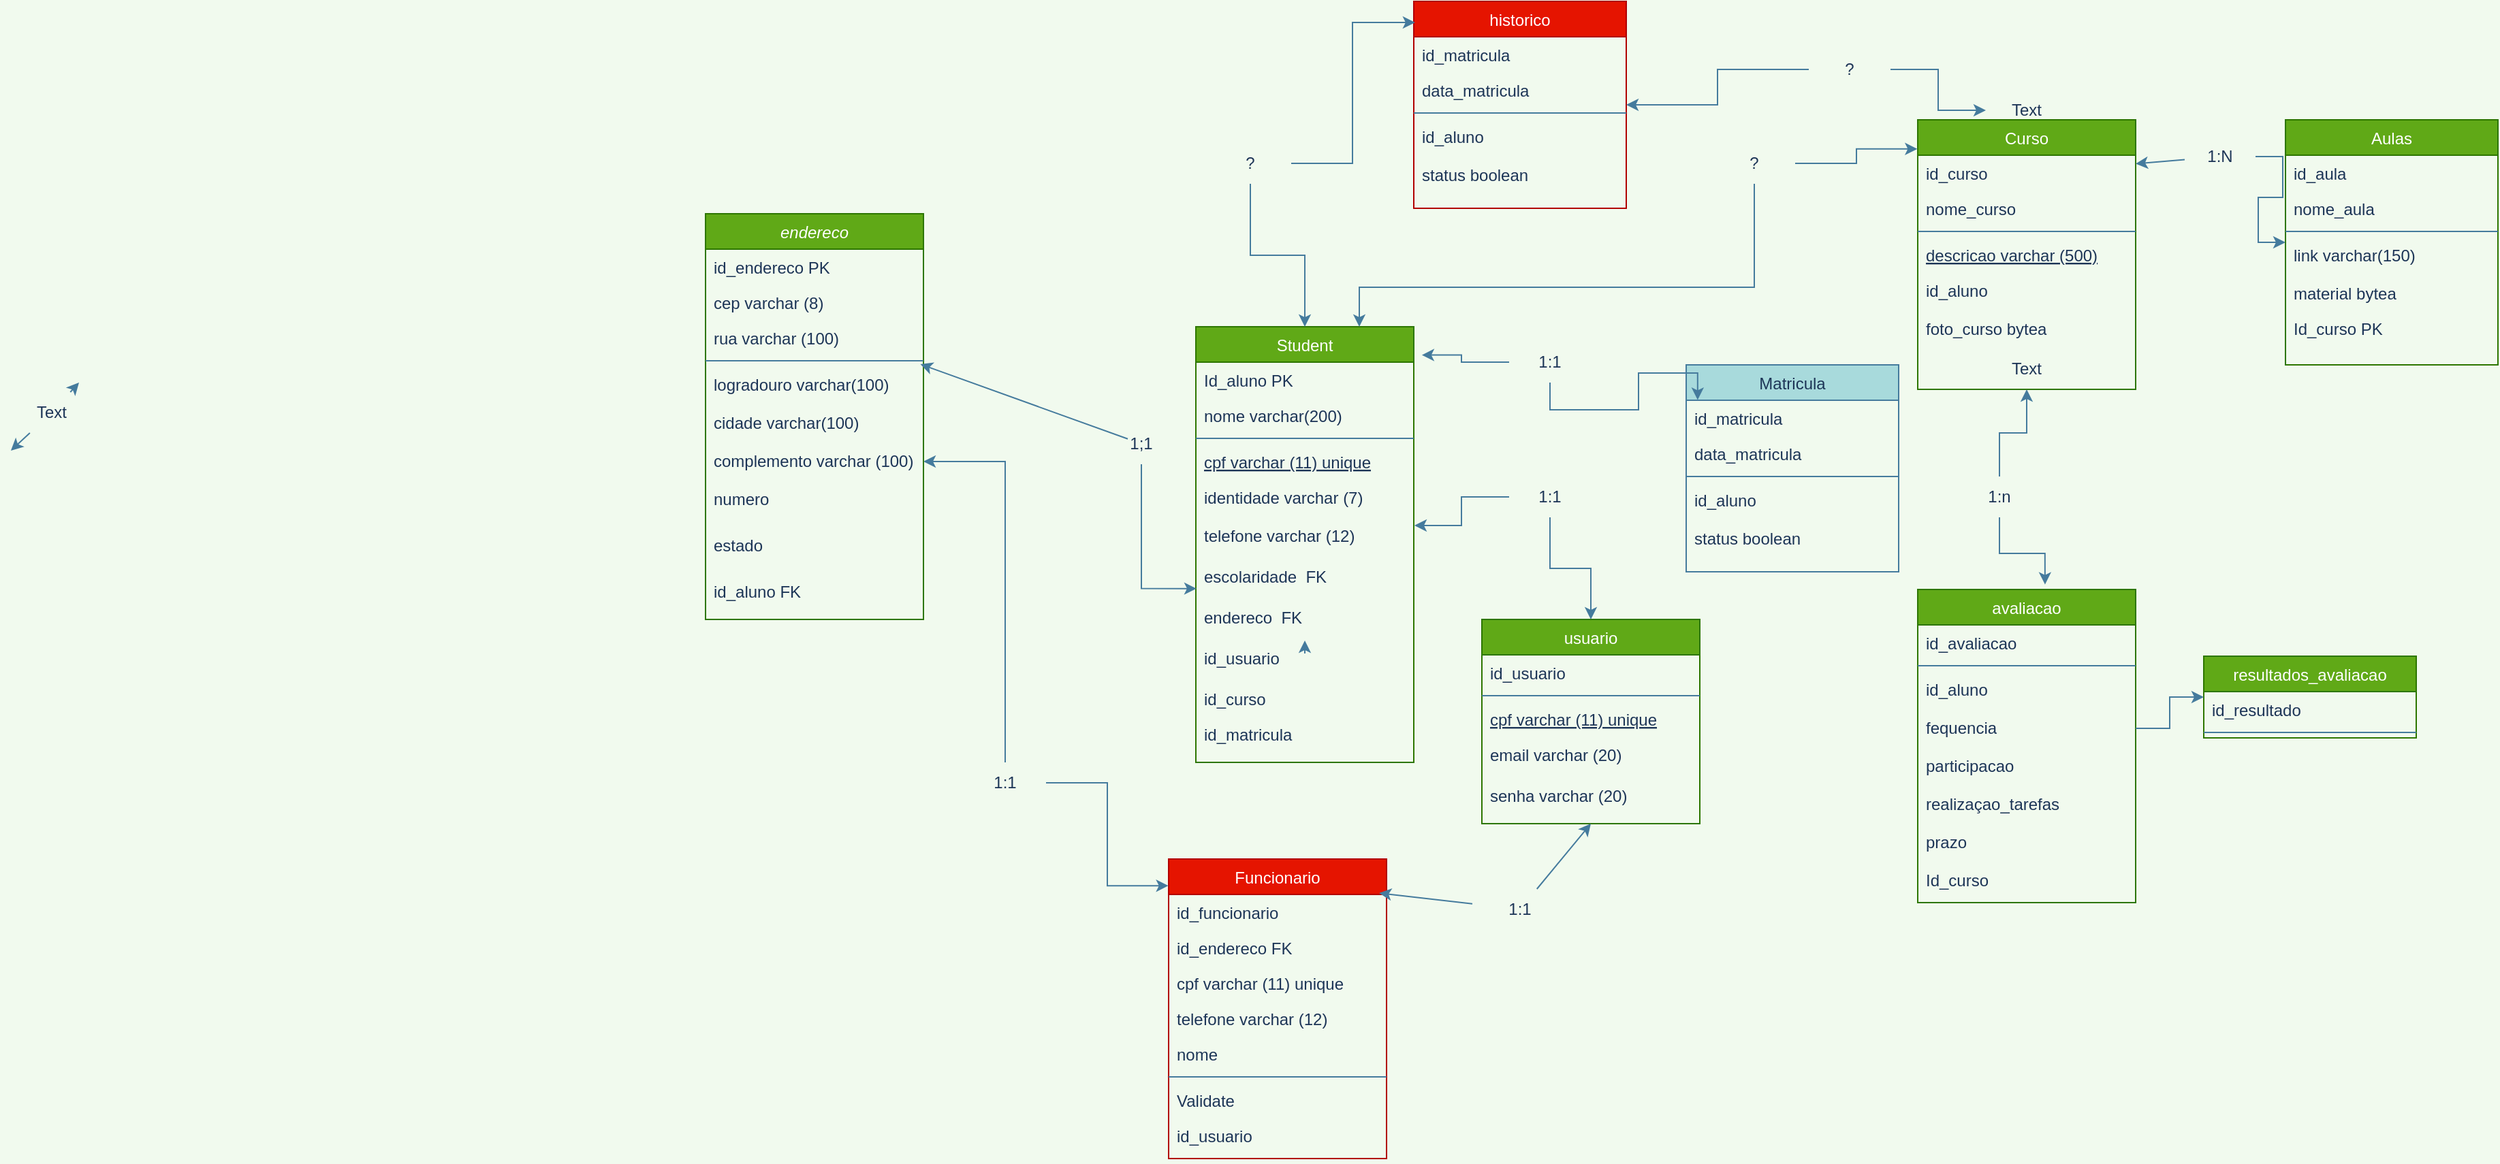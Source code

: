 <mxfile version="20.6.0" type="github">
  <diagram id="C5RBs43oDa-KdzZeNtuy" name="Page-1">
    <mxGraphModel dx="3101" dy="1824" grid="1" gridSize="10" guides="1" tooltips="1" connect="1" arrows="1" fold="1" page="1" pageScale="1" pageWidth="827" pageHeight="1169" background="#F1FAEE" math="0" shadow="0">
      <root>
        <mxCell id="WIyWlLk6GJQsqaUBKTNV-0" />
        <mxCell id="WIyWlLk6GJQsqaUBKTNV-1" parent="WIyWlLk6GJQsqaUBKTNV-0" />
        <mxCell id="zkfFHV4jXpPFQw0GAbJ--0" value="endereco" style="swimlane;fontStyle=2;align=center;verticalAlign=top;childLayout=stackLayout;horizontal=1;startSize=26;horizontalStack=0;resizeParent=1;resizeLast=0;collapsible=1;marginBottom=0;rounded=0;shadow=0;strokeWidth=1;fillColor=#60a917;strokeColor=#2D7600;fontColor=#ffffff;" parent="WIyWlLk6GJQsqaUBKTNV-1" vertex="1">
          <mxGeometry x="-640" y="86" width="160" height="298" as="geometry">
            <mxRectangle x="230" y="140" width="160" height="26" as="alternateBounds" />
          </mxGeometry>
        </mxCell>
        <mxCell id="zkfFHV4jXpPFQw0GAbJ--1" value="id_endereco PK" style="text;align=left;verticalAlign=top;spacingLeft=4;spacingRight=4;overflow=hidden;rotatable=0;points=[[0,0.5],[1,0.5]];portConstraint=eastwest;fontColor=#1D3557;" parent="zkfFHV4jXpPFQw0GAbJ--0" vertex="1">
          <mxGeometry y="26" width="160" height="26" as="geometry" />
        </mxCell>
        <mxCell id="zkfFHV4jXpPFQw0GAbJ--2" value="cep varchar (8)" style="text;align=left;verticalAlign=top;spacingLeft=4;spacingRight=4;overflow=hidden;rotatable=0;points=[[0,0.5],[1,0.5]];portConstraint=eastwest;rounded=0;shadow=0;html=0;fontColor=#1D3557;" parent="zkfFHV4jXpPFQw0GAbJ--0" vertex="1">
          <mxGeometry y="52" width="160" height="26" as="geometry" />
        </mxCell>
        <mxCell id="zkfFHV4jXpPFQw0GAbJ--3" value="rua varchar (100)" style="text;align=left;verticalAlign=top;spacingLeft=4;spacingRight=4;overflow=hidden;rotatable=0;points=[[0,0.5],[1,0.5]];portConstraint=eastwest;rounded=0;shadow=0;html=0;fontColor=#1D3557;" parent="zkfFHV4jXpPFQw0GAbJ--0" vertex="1">
          <mxGeometry y="78" width="160" height="26" as="geometry" />
        </mxCell>
        <mxCell id="zkfFHV4jXpPFQw0GAbJ--4" value="" style="line;html=1;strokeWidth=1;align=left;verticalAlign=middle;spacingTop=-1;spacingLeft=3;spacingRight=3;rotatable=0;labelPosition=right;points=[];portConstraint=eastwest;labelBackgroundColor=#F1FAEE;fillColor=#A8DADC;strokeColor=#457B9D;fontColor=#1D3557;" parent="zkfFHV4jXpPFQw0GAbJ--0" vertex="1">
          <mxGeometry y="104" width="160" height="8" as="geometry" />
        </mxCell>
        <mxCell id="zkfFHV4jXpPFQw0GAbJ--5" value="logradouro varchar(100)" style="text;align=left;verticalAlign=top;spacingLeft=4;spacingRight=4;overflow=hidden;rotatable=0;points=[[0,0.5],[1,0.5]];portConstraint=eastwest;fontColor=#1D3557;" parent="zkfFHV4jXpPFQw0GAbJ--0" vertex="1">
          <mxGeometry y="112" width="160" height="28" as="geometry" />
        </mxCell>
        <mxCell id="KzfC4U45TnMRXPpnvSNi-20" value="cidade varchar(100)" style="text;align=left;verticalAlign=top;spacingLeft=4;spacingRight=4;overflow=hidden;rotatable=0;points=[[0,0.5],[1,0.5]];portConstraint=eastwest;fontColor=#1D3557;" vertex="1" parent="zkfFHV4jXpPFQw0GAbJ--0">
          <mxGeometry y="140" width="160" height="28" as="geometry" />
        </mxCell>
        <mxCell id="KzfC4U45TnMRXPpnvSNi-21" value="complemento varchar (100)" style="text;align=left;verticalAlign=top;spacingLeft=4;spacingRight=4;overflow=hidden;rotatable=0;points=[[0,0.5],[1,0.5]];portConstraint=eastwest;fontColor=#1D3557;" vertex="1" parent="zkfFHV4jXpPFQw0GAbJ--0">
          <mxGeometry y="168" width="160" height="28" as="geometry" />
        </mxCell>
        <mxCell id="KzfC4U45TnMRXPpnvSNi-22" value="numero" style="text;align=left;verticalAlign=top;spacingLeft=4;spacingRight=4;overflow=hidden;rotatable=0;points=[[0,0.5],[1,0.5]];portConstraint=eastwest;fontColor=#1D3557;" vertex="1" parent="zkfFHV4jXpPFQw0GAbJ--0">
          <mxGeometry y="196" width="160" height="34" as="geometry" />
        </mxCell>
        <mxCell id="KzfC4U45TnMRXPpnvSNi-23" value="estado" style="text;align=left;verticalAlign=top;spacingLeft=4;spacingRight=4;overflow=hidden;rotatable=0;points=[[0,0.5],[1,0.5]];portConstraint=eastwest;fontColor=#1D3557;" vertex="1" parent="zkfFHV4jXpPFQw0GAbJ--0">
          <mxGeometry y="230" width="160" height="34" as="geometry" />
        </mxCell>
        <mxCell id="KzfC4U45TnMRXPpnvSNi-24" value="id_aluno FK" style="text;align=left;verticalAlign=top;spacingLeft=4;spacingRight=4;overflow=hidden;rotatable=0;points=[[0,0.5],[1,0.5]];portConstraint=eastwest;fontColor=#1D3557;" vertex="1" parent="zkfFHV4jXpPFQw0GAbJ--0">
          <mxGeometry y="264" width="160" height="34" as="geometry" />
        </mxCell>
        <mxCell id="zkfFHV4jXpPFQw0GAbJ--6" value="Student" style="swimlane;fontStyle=0;align=center;verticalAlign=top;childLayout=stackLayout;horizontal=1;startSize=26;horizontalStack=0;resizeParent=1;resizeLast=0;collapsible=1;marginBottom=0;rounded=0;shadow=0;strokeWidth=1;fillColor=#60a917;strokeColor=#2D7600;fontColor=#ffffff;" parent="WIyWlLk6GJQsqaUBKTNV-1" vertex="1">
          <mxGeometry x="-280" y="169" width="160" height="320" as="geometry">
            <mxRectangle x="130" y="380" width="160" height="26" as="alternateBounds" />
          </mxGeometry>
        </mxCell>
        <mxCell id="zkfFHV4jXpPFQw0GAbJ--7" value="Id_aluno PK" style="text;align=left;verticalAlign=top;spacingLeft=4;spacingRight=4;overflow=hidden;rotatable=0;points=[[0,0.5],[1,0.5]];portConstraint=eastwest;fontColor=#1D3557;" parent="zkfFHV4jXpPFQw0GAbJ--6" vertex="1">
          <mxGeometry y="26" width="160" height="26" as="geometry" />
        </mxCell>
        <mxCell id="zkfFHV4jXpPFQw0GAbJ--8" value="nome varchar(200)" style="text;align=left;verticalAlign=top;spacingLeft=4;spacingRight=4;overflow=hidden;rotatable=0;points=[[0,0.5],[1,0.5]];portConstraint=eastwest;rounded=0;shadow=0;html=0;fontColor=#1D3557;" parent="zkfFHV4jXpPFQw0GAbJ--6" vertex="1">
          <mxGeometry y="52" width="160" height="26" as="geometry" />
        </mxCell>
        <mxCell id="zkfFHV4jXpPFQw0GAbJ--9" value="" style="line;html=1;strokeWidth=1;align=left;verticalAlign=middle;spacingTop=-1;spacingLeft=3;spacingRight=3;rotatable=0;labelPosition=right;points=[];portConstraint=eastwest;labelBackgroundColor=#F1FAEE;fillColor=#A8DADC;strokeColor=#457B9D;fontColor=#1D3557;" parent="zkfFHV4jXpPFQw0GAbJ--6" vertex="1">
          <mxGeometry y="78" width="160" height="8" as="geometry" />
        </mxCell>
        <mxCell id="zkfFHV4jXpPFQw0GAbJ--10" value="cpf varchar (11) unique" style="text;align=left;verticalAlign=top;spacingLeft=4;spacingRight=4;overflow=hidden;rotatable=0;points=[[0,0.5],[1,0.5]];portConstraint=eastwest;fontStyle=4;fontColor=#1D3557;" parent="zkfFHV4jXpPFQw0GAbJ--6" vertex="1">
          <mxGeometry y="86" width="160" height="26" as="geometry" />
        </mxCell>
        <mxCell id="zkfFHV4jXpPFQw0GAbJ--11" value="identidade varchar (7)" style="text;align=left;verticalAlign=top;spacingLeft=4;spacingRight=4;overflow=hidden;rotatable=0;points=[[0,0.5],[1,0.5]];portConstraint=eastwest;fontColor=#1D3557;" parent="zkfFHV4jXpPFQw0GAbJ--6" vertex="1">
          <mxGeometry y="112" width="160" height="28" as="geometry" />
        </mxCell>
        <mxCell id="KzfC4U45TnMRXPpnvSNi-9" value="telefone varchar (12) " style="text;align=left;verticalAlign=top;spacingLeft=4;spacingRight=4;overflow=hidden;rotatable=0;points=[[0,0.5],[1,0.5]];portConstraint=eastwest;fontColor=#1D3557;" vertex="1" parent="zkfFHV4jXpPFQw0GAbJ--6">
          <mxGeometry y="140" width="160" height="30" as="geometry" />
        </mxCell>
        <mxCell id="KzfC4U45TnMRXPpnvSNi-18" value="escolaridade  FK" style="text;align=left;verticalAlign=top;spacingLeft=4;spacingRight=4;overflow=hidden;rotatable=0;points=[[0,0.5],[1,0.5]];portConstraint=eastwest;fontColor=#1D3557;" vertex="1" parent="zkfFHV4jXpPFQw0GAbJ--6">
          <mxGeometry y="170" width="160" height="30" as="geometry" />
        </mxCell>
        <mxCell id="KzfC4U45TnMRXPpnvSNi-19" value="endereco  FK" style="text;align=left;verticalAlign=top;spacingLeft=4;spacingRight=4;overflow=hidden;rotatable=0;points=[[0,0.5],[1,0.5]];portConstraint=eastwest;fontColor=#1D3557;" vertex="1" parent="zkfFHV4jXpPFQw0GAbJ--6">
          <mxGeometry y="200" width="160" height="30" as="geometry" />
        </mxCell>
        <mxCell id="KzfC4U45TnMRXPpnvSNi-25" style="edgeStyle=orthogonalEdgeStyle;rounded=0;orthogonalLoop=1;jettySize=auto;html=1;entryX=0.5;entryY=1.017;entryDx=0;entryDy=0;entryPerimeter=0;labelBackgroundColor=#F1FAEE;strokeColor=#457B9D;fontColor=#1D3557;" edge="1" parent="zkfFHV4jXpPFQw0GAbJ--6" target="KzfC4U45TnMRXPpnvSNi-19">
          <mxGeometry relative="1" as="geometry">
            <mxPoint x="80" y="240" as="sourcePoint" />
          </mxGeometry>
        </mxCell>
        <mxCell id="KzfC4U45TnMRXPpnvSNi-48" value="id_usuario" style="text;align=left;verticalAlign=top;spacingLeft=4;spacingRight=4;overflow=hidden;rotatable=0;points=[[0,0.5],[1,0.5]];portConstraint=eastwest;fontColor=#1D3557;" vertex="1" parent="zkfFHV4jXpPFQw0GAbJ--6">
          <mxGeometry y="230" width="160" height="30" as="geometry" />
        </mxCell>
        <mxCell id="KzfC4U45TnMRXPpnvSNi-51" value="id_curso" style="text;align=left;verticalAlign=top;spacingLeft=4;spacingRight=4;overflow=hidden;rotatable=0;points=[[0,0.5],[1,0.5]];portConstraint=eastwest;fontColor=#1D3557;" vertex="1" parent="zkfFHV4jXpPFQw0GAbJ--6">
          <mxGeometry y="260" width="160" height="26" as="geometry" />
        </mxCell>
        <mxCell id="KzfC4U45TnMRXPpnvSNi-63" value="id_matricula" style="text;align=left;verticalAlign=top;spacingLeft=4;spacingRight=4;overflow=hidden;rotatable=0;points=[[0,0.5],[1,0.5]];portConstraint=eastwest;fontColor=#1D3557;" vertex="1" parent="zkfFHV4jXpPFQw0GAbJ--6">
          <mxGeometry y="286" width="160" height="26" as="geometry" />
        </mxCell>
        <mxCell id="zkfFHV4jXpPFQw0GAbJ--17" value="Funcionario" style="swimlane;fontStyle=0;align=center;verticalAlign=top;childLayout=stackLayout;horizontal=1;startSize=26;horizontalStack=0;resizeParent=1;resizeLast=0;collapsible=1;marginBottom=0;rounded=0;shadow=0;strokeWidth=1;fillColor=#e51400;strokeColor=#B20000;fontColor=#ffffff;" parent="WIyWlLk6GJQsqaUBKTNV-1" vertex="1">
          <mxGeometry x="-300" y="560" width="160" height="220" as="geometry">
            <mxRectangle x="550" y="140" width="160" height="26" as="alternateBounds" />
          </mxGeometry>
        </mxCell>
        <mxCell id="zkfFHV4jXpPFQw0GAbJ--18" value="id_funcionario" style="text;align=left;verticalAlign=top;spacingLeft=4;spacingRight=4;overflow=hidden;rotatable=0;points=[[0,0.5],[1,0.5]];portConstraint=eastwest;fontColor=#1D3557;" parent="zkfFHV4jXpPFQw0GAbJ--17" vertex="1">
          <mxGeometry y="26" width="160" height="26" as="geometry" />
        </mxCell>
        <mxCell id="zkfFHV4jXpPFQw0GAbJ--19" value="id_endereco FK" style="text;align=left;verticalAlign=top;spacingLeft=4;spacingRight=4;overflow=hidden;rotatable=0;points=[[0,0.5],[1,0.5]];portConstraint=eastwest;rounded=0;shadow=0;html=0;fontColor=#1D3557;" parent="zkfFHV4jXpPFQw0GAbJ--17" vertex="1">
          <mxGeometry y="52" width="160" height="26" as="geometry" />
        </mxCell>
        <mxCell id="zkfFHV4jXpPFQw0GAbJ--20" value="cpf varchar (11) unique" style="text;align=left;verticalAlign=top;spacingLeft=4;spacingRight=4;overflow=hidden;rotatable=0;points=[[0,0.5],[1,0.5]];portConstraint=eastwest;rounded=0;shadow=0;html=0;fontColor=#1D3557;" parent="zkfFHV4jXpPFQw0GAbJ--17" vertex="1">
          <mxGeometry y="78" width="160" height="26" as="geometry" />
        </mxCell>
        <mxCell id="zkfFHV4jXpPFQw0GAbJ--21" value="telefone varchar (12)" style="text;align=left;verticalAlign=top;spacingLeft=4;spacingRight=4;overflow=hidden;rotatable=0;points=[[0,0.5],[1,0.5]];portConstraint=eastwest;rounded=0;shadow=0;html=0;fontColor=#1D3557;" parent="zkfFHV4jXpPFQw0GAbJ--17" vertex="1">
          <mxGeometry y="104" width="160" height="26" as="geometry" />
        </mxCell>
        <mxCell id="zkfFHV4jXpPFQw0GAbJ--22" value="nome" style="text;align=left;verticalAlign=top;spacingLeft=4;spacingRight=4;overflow=hidden;rotatable=0;points=[[0,0.5],[1,0.5]];portConstraint=eastwest;rounded=0;shadow=0;html=0;fontColor=#1D3557;" parent="zkfFHV4jXpPFQw0GAbJ--17" vertex="1">
          <mxGeometry y="130" width="160" height="26" as="geometry" />
        </mxCell>
        <mxCell id="zkfFHV4jXpPFQw0GAbJ--23" value="" style="line;html=1;strokeWidth=1;align=left;verticalAlign=middle;spacingTop=-1;spacingLeft=3;spacingRight=3;rotatable=0;labelPosition=right;points=[];portConstraint=eastwest;labelBackgroundColor=#F1FAEE;fillColor=#A8DADC;strokeColor=#457B9D;fontColor=#1D3557;" parent="zkfFHV4jXpPFQw0GAbJ--17" vertex="1">
          <mxGeometry y="156" width="160" height="8" as="geometry" />
        </mxCell>
        <mxCell id="zkfFHV4jXpPFQw0GAbJ--24" value="Validate" style="text;align=left;verticalAlign=top;spacingLeft=4;spacingRight=4;overflow=hidden;rotatable=0;points=[[0,0.5],[1,0.5]];portConstraint=eastwest;fontColor=#1D3557;" parent="zkfFHV4jXpPFQw0GAbJ--17" vertex="1">
          <mxGeometry y="164" width="160" height="26" as="geometry" />
        </mxCell>
        <mxCell id="KzfC4U45TnMRXPpnvSNi-50" value="id_usuario" style="text;align=left;verticalAlign=top;spacingLeft=4;spacingRight=4;overflow=hidden;rotatable=0;points=[[0,0.5],[1,0.5]];portConstraint=eastwest;fontColor=#1D3557;" vertex="1" parent="zkfFHV4jXpPFQw0GAbJ--17">
          <mxGeometry y="190" width="160" height="30" as="geometry" />
        </mxCell>
        <mxCell id="KzfC4U45TnMRXPpnvSNi-3" value="Curso" style="swimlane;fontStyle=0;align=center;verticalAlign=top;childLayout=stackLayout;horizontal=1;startSize=26;horizontalStack=0;resizeParent=1;resizeLast=0;collapsible=1;marginBottom=0;rounded=0;shadow=0;strokeWidth=1;fillColor=#60a917;strokeColor=#2D7600;fontColor=#ffffff;" vertex="1" parent="WIyWlLk6GJQsqaUBKTNV-1">
          <mxGeometry x="250" y="17" width="160" height="198" as="geometry">
            <mxRectangle x="130" y="380" width="160" height="26" as="alternateBounds" />
          </mxGeometry>
        </mxCell>
        <mxCell id="KzfC4U45TnMRXPpnvSNi-4" value="id_curso" style="text;align=left;verticalAlign=top;spacingLeft=4;spacingRight=4;overflow=hidden;rotatable=0;points=[[0,0.5],[1,0.5]];portConstraint=eastwest;fontColor=#1D3557;" vertex="1" parent="KzfC4U45TnMRXPpnvSNi-3">
          <mxGeometry y="26" width="160" height="26" as="geometry" />
        </mxCell>
        <mxCell id="KzfC4U45TnMRXPpnvSNi-5" value="nome_curso" style="text;align=left;verticalAlign=top;spacingLeft=4;spacingRight=4;overflow=hidden;rotatable=0;points=[[0,0.5],[1,0.5]];portConstraint=eastwest;rounded=0;shadow=0;html=0;fontColor=#1D3557;" vertex="1" parent="KzfC4U45TnMRXPpnvSNi-3">
          <mxGeometry y="52" width="160" height="26" as="geometry" />
        </mxCell>
        <mxCell id="KzfC4U45TnMRXPpnvSNi-6" value="" style="line;html=1;strokeWidth=1;align=left;verticalAlign=middle;spacingTop=-1;spacingLeft=3;spacingRight=3;rotatable=0;labelPosition=right;points=[];portConstraint=eastwest;labelBackgroundColor=#F1FAEE;fillColor=#A8DADC;strokeColor=#457B9D;fontColor=#1D3557;" vertex="1" parent="KzfC4U45TnMRXPpnvSNi-3">
          <mxGeometry y="78" width="160" height="8" as="geometry" />
        </mxCell>
        <mxCell id="KzfC4U45TnMRXPpnvSNi-7" value="descricao varchar (500)" style="text;align=left;verticalAlign=top;spacingLeft=4;spacingRight=4;overflow=hidden;rotatable=0;points=[[0,0.5],[1,0.5]];portConstraint=eastwest;fontStyle=4;fontColor=#1D3557;" vertex="1" parent="KzfC4U45TnMRXPpnvSNi-3">
          <mxGeometry y="86" width="160" height="26" as="geometry" />
        </mxCell>
        <mxCell id="KzfC4U45TnMRXPpnvSNi-8" value="id_aluno" style="text;align=left;verticalAlign=top;spacingLeft=4;spacingRight=4;overflow=hidden;rotatable=0;points=[[0,0.5],[1,0.5]];portConstraint=eastwest;fontColor=#1D3557;" vertex="1" parent="KzfC4U45TnMRXPpnvSNi-3">
          <mxGeometry y="112" width="160" height="28" as="geometry" />
        </mxCell>
        <mxCell id="KzfC4U45TnMRXPpnvSNi-64" value="foto_curso bytea" style="text;align=left;verticalAlign=top;spacingLeft=4;spacingRight=4;overflow=hidden;rotatable=0;points=[[0,0.5],[1,0.5]];portConstraint=eastwest;fontColor=#1D3557;" vertex="1" parent="KzfC4U45TnMRXPpnvSNi-3">
          <mxGeometry y="140" width="160" height="28" as="geometry" />
        </mxCell>
        <mxCell id="KzfC4U45TnMRXPpnvSNi-185" value="Text" style="text;html=1;strokeColor=none;fillColor=none;align=center;verticalAlign=middle;whiteSpace=wrap;rounded=0;fontColor=#1D3557;" vertex="1" parent="KzfC4U45TnMRXPpnvSNi-3">
          <mxGeometry y="168" width="160" height="30" as="geometry" />
        </mxCell>
        <mxCell id="KzfC4U45TnMRXPpnvSNi-37" value="usuario" style="swimlane;fontStyle=0;align=center;verticalAlign=top;childLayout=stackLayout;horizontal=1;startSize=26;horizontalStack=0;resizeParent=1;resizeLast=0;collapsible=1;marginBottom=0;rounded=0;shadow=0;strokeWidth=1;fillColor=#60a917;strokeColor=#2D7600;fontColor=#ffffff;" vertex="1" parent="WIyWlLk6GJQsqaUBKTNV-1">
          <mxGeometry x="-70" y="384" width="160" height="150" as="geometry">
            <mxRectangle x="130" y="380" width="160" height="26" as="alternateBounds" />
          </mxGeometry>
        </mxCell>
        <mxCell id="KzfC4U45TnMRXPpnvSNi-38" value="id_usuario" style="text;align=left;verticalAlign=top;spacingLeft=4;spacingRight=4;overflow=hidden;rotatable=0;points=[[0,0.5],[1,0.5]];portConstraint=eastwest;fontColor=#1D3557;" vertex="1" parent="KzfC4U45TnMRXPpnvSNi-37">
          <mxGeometry y="26" width="160" height="26" as="geometry" />
        </mxCell>
        <mxCell id="KzfC4U45TnMRXPpnvSNi-40" value="" style="line;html=1;strokeWidth=1;align=left;verticalAlign=middle;spacingTop=-1;spacingLeft=3;spacingRight=3;rotatable=0;labelPosition=right;points=[];portConstraint=eastwest;labelBackgroundColor=#F1FAEE;fillColor=#A8DADC;strokeColor=#457B9D;fontColor=#1D3557;" vertex="1" parent="KzfC4U45TnMRXPpnvSNi-37">
          <mxGeometry y="52" width="160" height="8" as="geometry" />
        </mxCell>
        <mxCell id="KzfC4U45TnMRXPpnvSNi-41" value="cpf varchar (11) unique" style="text;align=left;verticalAlign=top;spacingLeft=4;spacingRight=4;overflow=hidden;rotatable=0;points=[[0,0.5],[1,0.5]];portConstraint=eastwest;fontStyle=4;fontColor=#1D3557;" vertex="1" parent="KzfC4U45TnMRXPpnvSNi-37">
          <mxGeometry y="60" width="160" height="26" as="geometry" />
        </mxCell>
        <mxCell id="KzfC4U45TnMRXPpnvSNi-43" value="email varchar (20)" style="text;align=left;verticalAlign=top;spacingLeft=4;spacingRight=4;overflow=hidden;rotatable=0;points=[[0,0.5],[1,0.5]];portConstraint=eastwest;fontColor=#1D3557;" vertex="1" parent="KzfC4U45TnMRXPpnvSNi-37">
          <mxGeometry y="86" width="160" height="30" as="geometry" />
        </mxCell>
        <mxCell id="KzfC4U45TnMRXPpnvSNi-47" value="senha varchar (20)" style="text;align=left;verticalAlign=top;spacingLeft=4;spacingRight=4;overflow=hidden;rotatable=0;points=[[0,0.5],[1,0.5]];portConstraint=eastwest;fontColor=#1D3557;" vertex="1" parent="KzfC4U45TnMRXPpnvSNi-37">
          <mxGeometry y="116" width="160" height="30" as="geometry" />
        </mxCell>
        <mxCell id="KzfC4U45TnMRXPpnvSNi-54" value="Matricula" style="swimlane;fontStyle=0;align=center;verticalAlign=top;childLayout=stackLayout;horizontal=1;startSize=26;horizontalStack=0;resizeParent=1;resizeLast=0;collapsible=1;marginBottom=0;rounded=0;shadow=0;strokeWidth=1;fillColor=#A8DADC;strokeColor=#457B9D;fontColor=#1D3557;" vertex="1" parent="WIyWlLk6GJQsqaUBKTNV-1">
          <mxGeometry x="80" y="197" width="156" height="152" as="geometry">
            <mxRectangle x="130" y="380" width="160" height="26" as="alternateBounds" />
          </mxGeometry>
        </mxCell>
        <mxCell id="KzfC4U45TnMRXPpnvSNi-55" value="id_matricula" style="text;align=left;verticalAlign=top;spacingLeft=4;spacingRight=4;overflow=hidden;rotatable=0;points=[[0,0.5],[1,0.5]];portConstraint=eastwest;fontColor=#1D3557;" vertex="1" parent="KzfC4U45TnMRXPpnvSNi-54">
          <mxGeometry y="26" width="156" height="26" as="geometry" />
        </mxCell>
        <mxCell id="KzfC4U45TnMRXPpnvSNi-56" value="data_matricula" style="text;align=left;verticalAlign=top;spacingLeft=4;spacingRight=4;overflow=hidden;rotatable=0;points=[[0,0.5],[1,0.5]];portConstraint=eastwest;rounded=0;shadow=0;html=0;fontColor=#1D3557;" vertex="1" parent="KzfC4U45TnMRXPpnvSNi-54">
          <mxGeometry y="52" width="156" height="26" as="geometry" />
        </mxCell>
        <mxCell id="KzfC4U45TnMRXPpnvSNi-57" value="" style="line;html=1;strokeWidth=1;align=left;verticalAlign=middle;spacingTop=-1;spacingLeft=3;spacingRight=3;rotatable=0;labelPosition=right;points=[];portConstraint=eastwest;labelBackgroundColor=#F1FAEE;fillColor=#A8DADC;strokeColor=#457B9D;fontColor=#1D3557;" vertex="1" parent="KzfC4U45TnMRXPpnvSNi-54">
          <mxGeometry y="78" width="156" height="8" as="geometry" />
        </mxCell>
        <mxCell id="KzfC4U45TnMRXPpnvSNi-59" value="id_aluno" style="text;align=left;verticalAlign=top;spacingLeft=4;spacingRight=4;overflow=hidden;rotatable=0;points=[[0,0.5],[1,0.5]];portConstraint=eastwest;fontColor=#1D3557;" vertex="1" parent="KzfC4U45TnMRXPpnvSNi-54">
          <mxGeometry y="86" width="156" height="28" as="geometry" />
        </mxCell>
        <mxCell id="KzfC4U45TnMRXPpnvSNi-65" value="status boolean" style="text;align=left;verticalAlign=top;spacingLeft=4;spacingRight=4;overflow=hidden;rotatable=0;points=[[0,0.5],[1,0.5]];portConstraint=eastwest;fontColor=#1D3557;" vertex="1" parent="KzfC4U45TnMRXPpnvSNi-54">
          <mxGeometry y="114" width="156" height="28" as="geometry" />
        </mxCell>
        <mxCell id="KzfC4U45TnMRXPpnvSNi-66" value="Aulas" style="swimlane;fontStyle=0;align=center;verticalAlign=top;childLayout=stackLayout;horizontal=1;startSize=26;horizontalStack=0;resizeParent=1;resizeLast=0;collapsible=1;marginBottom=0;rounded=0;shadow=0;strokeWidth=1;fillColor=#60a917;strokeColor=#2D7600;fontColor=#ffffff;" vertex="1" parent="WIyWlLk6GJQsqaUBKTNV-1">
          <mxGeometry x="520" y="17" width="156" height="180" as="geometry">
            <mxRectangle x="130" y="380" width="160" height="26" as="alternateBounds" />
          </mxGeometry>
        </mxCell>
        <mxCell id="KzfC4U45TnMRXPpnvSNi-67" value="id_aula" style="text;align=left;verticalAlign=top;spacingLeft=4;spacingRight=4;overflow=hidden;rotatable=0;points=[[0,0.5],[1,0.5]];portConstraint=eastwest;fontColor=#1D3557;" vertex="1" parent="KzfC4U45TnMRXPpnvSNi-66">
          <mxGeometry y="26" width="156" height="26" as="geometry" />
        </mxCell>
        <mxCell id="KzfC4U45TnMRXPpnvSNi-68" value="nome_aula" style="text;align=left;verticalAlign=top;spacingLeft=4;spacingRight=4;overflow=hidden;rotatable=0;points=[[0,0.5],[1,0.5]];portConstraint=eastwest;rounded=0;shadow=0;html=0;fontColor=#1D3557;" vertex="1" parent="KzfC4U45TnMRXPpnvSNi-66">
          <mxGeometry y="52" width="156" height="26" as="geometry" />
        </mxCell>
        <mxCell id="KzfC4U45TnMRXPpnvSNi-69" value="" style="line;html=1;strokeWidth=1;align=left;verticalAlign=middle;spacingTop=-1;spacingLeft=3;spacingRight=3;rotatable=0;labelPosition=right;points=[];portConstraint=eastwest;labelBackgroundColor=#F1FAEE;fillColor=#A8DADC;strokeColor=#457B9D;fontColor=#1D3557;" vertex="1" parent="KzfC4U45TnMRXPpnvSNi-66">
          <mxGeometry y="78" width="156" height="8" as="geometry" />
        </mxCell>
        <mxCell id="KzfC4U45TnMRXPpnvSNi-71" value="link varchar(150)" style="text;align=left;verticalAlign=top;spacingLeft=4;spacingRight=4;overflow=hidden;rotatable=0;points=[[0,0.5],[1,0.5]];portConstraint=eastwest;fontColor=#1D3557;" vertex="1" parent="KzfC4U45TnMRXPpnvSNi-66">
          <mxGeometry y="86" width="156" height="28" as="geometry" />
        </mxCell>
        <mxCell id="KzfC4U45TnMRXPpnvSNi-73" value="material bytea" style="text;align=left;verticalAlign=top;spacingLeft=4;spacingRight=4;overflow=hidden;rotatable=0;points=[[0,0.5],[1,0.5]];portConstraint=eastwest;rounded=0;shadow=0;html=0;fontColor=#1D3557;" vertex="1" parent="KzfC4U45TnMRXPpnvSNi-66">
          <mxGeometry y="114" width="156" height="26" as="geometry" />
        </mxCell>
        <mxCell id="KzfC4U45TnMRXPpnvSNi-81" value="Id_curso PK" style="text;align=left;verticalAlign=top;spacingLeft=4;spacingRight=4;overflow=hidden;rotatable=0;points=[[0,0.5],[1,0.5]];portConstraint=eastwest;fontColor=#1D3557;" vertex="1" parent="KzfC4U45TnMRXPpnvSNi-66">
          <mxGeometry y="140" width="156" height="26" as="geometry" />
        </mxCell>
        <mxCell id="KzfC4U45TnMRXPpnvSNi-82" value="historico" style="swimlane;fontStyle=0;align=center;verticalAlign=top;childLayout=stackLayout;horizontal=1;startSize=26;horizontalStack=0;resizeParent=1;resizeLast=0;collapsible=1;marginBottom=0;rounded=0;shadow=0;strokeWidth=1;fillColor=#e51400;strokeColor=#B20000;fontColor=#ffffff;" vertex="1" parent="WIyWlLk6GJQsqaUBKTNV-1">
          <mxGeometry x="-120" y="-70" width="156" height="152" as="geometry">
            <mxRectangle x="130" y="380" width="160" height="26" as="alternateBounds" />
          </mxGeometry>
        </mxCell>
        <mxCell id="KzfC4U45TnMRXPpnvSNi-83" value="id_matricula" style="text;align=left;verticalAlign=top;spacingLeft=4;spacingRight=4;overflow=hidden;rotatable=0;points=[[0,0.5],[1,0.5]];portConstraint=eastwest;fontColor=#1D3557;" vertex="1" parent="KzfC4U45TnMRXPpnvSNi-82">
          <mxGeometry y="26" width="156" height="26" as="geometry" />
        </mxCell>
        <mxCell id="KzfC4U45TnMRXPpnvSNi-84" value="data_matricula" style="text;align=left;verticalAlign=top;spacingLeft=4;spacingRight=4;overflow=hidden;rotatable=0;points=[[0,0.5],[1,0.5]];portConstraint=eastwest;rounded=0;shadow=0;html=0;fontColor=#1D3557;" vertex="1" parent="KzfC4U45TnMRXPpnvSNi-82">
          <mxGeometry y="52" width="156" height="26" as="geometry" />
        </mxCell>
        <mxCell id="KzfC4U45TnMRXPpnvSNi-85" value="" style="line;html=1;strokeWidth=1;align=left;verticalAlign=middle;spacingTop=-1;spacingLeft=3;spacingRight=3;rotatable=0;labelPosition=right;points=[];portConstraint=eastwest;labelBackgroundColor=#F1FAEE;fillColor=#A8DADC;strokeColor=#457B9D;fontColor=#1D3557;" vertex="1" parent="KzfC4U45TnMRXPpnvSNi-82">
          <mxGeometry y="78" width="156" height="8" as="geometry" />
        </mxCell>
        <mxCell id="KzfC4U45TnMRXPpnvSNi-86" value="id_aluno" style="text;align=left;verticalAlign=top;spacingLeft=4;spacingRight=4;overflow=hidden;rotatable=0;points=[[0,0.5],[1,0.5]];portConstraint=eastwest;fontColor=#1D3557;" vertex="1" parent="KzfC4U45TnMRXPpnvSNi-82">
          <mxGeometry y="86" width="156" height="28" as="geometry" />
        </mxCell>
        <mxCell id="KzfC4U45TnMRXPpnvSNi-87" value="status boolean" style="text;align=left;verticalAlign=top;spacingLeft=4;spacingRight=4;overflow=hidden;rotatable=0;points=[[0,0.5],[1,0.5]];portConstraint=eastwest;fontColor=#1D3557;" vertex="1" parent="KzfC4U45TnMRXPpnvSNi-82">
          <mxGeometry y="114" width="156" height="28" as="geometry" />
        </mxCell>
        <mxCell id="KzfC4U45TnMRXPpnvSNi-89" value="avaliacao" style="swimlane;fontStyle=0;align=center;verticalAlign=top;childLayout=stackLayout;horizontal=1;startSize=26;horizontalStack=0;resizeParent=1;resizeLast=0;collapsible=1;marginBottom=0;rounded=0;shadow=0;strokeWidth=1;fillColor=#60a917;strokeColor=#2D7600;fontColor=#ffffff;" vertex="1" parent="WIyWlLk6GJQsqaUBKTNV-1">
          <mxGeometry x="250" y="362" width="160" height="230" as="geometry">
            <mxRectangle x="130" y="380" width="160" height="26" as="alternateBounds" />
          </mxGeometry>
        </mxCell>
        <mxCell id="KzfC4U45TnMRXPpnvSNi-90" value="id_avaliacao" style="text;align=left;verticalAlign=top;spacingLeft=4;spacingRight=4;overflow=hidden;rotatable=0;points=[[0,0.5],[1,0.5]];portConstraint=eastwest;fontColor=#1D3557;" vertex="1" parent="KzfC4U45TnMRXPpnvSNi-89">
          <mxGeometry y="26" width="160" height="26" as="geometry" />
        </mxCell>
        <mxCell id="KzfC4U45TnMRXPpnvSNi-92" value="" style="line;html=1;strokeWidth=1;align=left;verticalAlign=middle;spacingTop=-1;spacingLeft=3;spacingRight=3;rotatable=0;labelPosition=right;points=[];portConstraint=eastwest;labelBackgroundColor=#F1FAEE;fillColor=#A8DADC;strokeColor=#457B9D;fontColor=#1D3557;" vertex="1" parent="KzfC4U45TnMRXPpnvSNi-89">
          <mxGeometry y="52" width="160" height="8" as="geometry" />
        </mxCell>
        <mxCell id="KzfC4U45TnMRXPpnvSNi-93" value="id_aluno" style="text;align=left;verticalAlign=top;spacingLeft=4;spacingRight=4;overflow=hidden;rotatable=0;points=[[0,0.5],[1,0.5]];portConstraint=eastwest;fontColor=#1D3557;" vertex="1" parent="KzfC4U45TnMRXPpnvSNi-89">
          <mxGeometry y="60" width="160" height="28" as="geometry" />
        </mxCell>
        <mxCell id="KzfC4U45TnMRXPpnvSNi-94" value="fequencia" style="text;align=left;verticalAlign=top;spacingLeft=4;spacingRight=4;overflow=hidden;rotatable=0;points=[[0,0.5],[1,0.5]];portConstraint=eastwest;fontColor=#1D3557;" vertex="1" parent="KzfC4U45TnMRXPpnvSNi-89">
          <mxGeometry y="88" width="160" height="28" as="geometry" />
        </mxCell>
        <mxCell id="KzfC4U45TnMRXPpnvSNi-96" value="participacao" style="text;align=left;verticalAlign=top;spacingLeft=4;spacingRight=4;overflow=hidden;rotatable=0;points=[[0,0.5],[1,0.5]];portConstraint=eastwest;fontColor=#1D3557;" vertex="1" parent="KzfC4U45TnMRXPpnvSNi-89">
          <mxGeometry y="116" width="160" height="28" as="geometry" />
        </mxCell>
        <mxCell id="KzfC4U45TnMRXPpnvSNi-97" value="realizaçao_tarefas" style="text;align=left;verticalAlign=top;spacingLeft=4;spacingRight=4;overflow=hidden;rotatable=0;points=[[0,0.5],[1,0.5]];portConstraint=eastwest;fontColor=#1D3557;" vertex="1" parent="KzfC4U45TnMRXPpnvSNi-89">
          <mxGeometry y="144" width="160" height="28" as="geometry" />
        </mxCell>
        <mxCell id="KzfC4U45TnMRXPpnvSNi-91" value="prazo" style="text;align=left;verticalAlign=top;spacingLeft=4;spacingRight=4;overflow=hidden;rotatable=0;points=[[0,0.5],[1,0.5]];portConstraint=eastwest;rounded=0;shadow=0;html=0;fontColor=#1D3557;" vertex="1" parent="KzfC4U45TnMRXPpnvSNi-89">
          <mxGeometry y="172" width="160" height="28" as="geometry" />
        </mxCell>
        <mxCell id="KzfC4U45TnMRXPpnvSNi-187" value="Id_curso" style="text;align=left;verticalAlign=top;spacingLeft=4;spacingRight=4;overflow=hidden;rotatable=0;points=[[0,0.5],[1,0.5]];portConstraint=eastwest;fontColor=#1D3557;" vertex="1" parent="KzfC4U45TnMRXPpnvSNi-89">
          <mxGeometry y="200" width="160" height="28" as="geometry" />
        </mxCell>
        <mxCell id="KzfC4U45TnMRXPpnvSNi-100" value="resultados_avaliacao" style="swimlane;fontStyle=0;align=center;verticalAlign=top;childLayout=stackLayout;horizontal=1;startSize=26;horizontalStack=0;resizeParent=1;resizeLast=0;collapsible=1;marginBottom=0;rounded=0;shadow=0;strokeWidth=1;fillColor=#60a917;strokeColor=#2D7600;fontColor=#ffffff;" vertex="1" parent="WIyWlLk6GJQsqaUBKTNV-1">
          <mxGeometry x="460" y="411" width="156" height="60" as="geometry">
            <mxRectangle x="130" y="380" width="160" height="26" as="alternateBounds" />
          </mxGeometry>
        </mxCell>
        <mxCell id="KzfC4U45TnMRXPpnvSNi-101" value="id_resultado" style="text;align=left;verticalAlign=top;spacingLeft=4;spacingRight=4;overflow=hidden;rotatable=0;points=[[0,0.5],[1,0.5]];portConstraint=eastwest;fontColor=#1D3557;" vertex="1" parent="KzfC4U45TnMRXPpnvSNi-100">
          <mxGeometry y="26" width="156" height="26" as="geometry" />
        </mxCell>
        <mxCell id="KzfC4U45TnMRXPpnvSNi-102" value="" style="line;html=1;strokeWidth=1;align=left;verticalAlign=middle;spacingTop=-1;spacingLeft=3;spacingRight=3;rotatable=0;labelPosition=right;points=[];portConstraint=eastwest;labelBackgroundColor=#F1FAEE;fillColor=#A8DADC;strokeColor=#457B9D;fontColor=#1D3557;" vertex="1" parent="KzfC4U45TnMRXPpnvSNi-100">
          <mxGeometry y="52" width="156" height="8" as="geometry" />
        </mxCell>
        <mxCell id="KzfC4U45TnMRXPpnvSNi-109" style="edgeStyle=orthogonalEdgeStyle;rounded=0;orthogonalLoop=1;jettySize=auto;html=1;strokeColor=#457B9D;fontColor=#1D3557;fillColor=#A8DADC;" edge="1" parent="WIyWlLk6GJQsqaUBKTNV-1" source="KzfC4U45TnMRXPpnvSNi-94" target="KzfC4U45TnMRXPpnvSNi-100">
          <mxGeometry relative="1" as="geometry" />
        </mxCell>
        <mxCell id="KzfC4U45TnMRXPpnvSNi-132" value="" style="endArrow=classic;startArrow=none;html=1;rounded=0;strokeColor=#457B9D;fontColor=#1D3557;fillColor=#A8DADC;" edge="1" parent="WIyWlLk6GJQsqaUBKTNV-1" source="KzfC4U45TnMRXPpnvSNi-133">
          <mxGeometry width="50" height="50" relative="1" as="geometry">
            <mxPoint x="-1150" y="260" as="sourcePoint" />
            <mxPoint x="-1100" y="210" as="targetPoint" />
          </mxGeometry>
        </mxCell>
        <mxCell id="KzfC4U45TnMRXPpnvSNi-133" value="Text" style="text;html=1;strokeColor=none;fillColor=none;align=center;verticalAlign=middle;whiteSpace=wrap;rounded=0;fontColor=#1D3557;" vertex="1" parent="WIyWlLk6GJQsqaUBKTNV-1">
          <mxGeometry x="-1150" y="217" width="60" height="30" as="geometry" />
        </mxCell>
        <mxCell id="KzfC4U45TnMRXPpnvSNi-134" value="" style="endArrow=none;startArrow=classic;html=1;rounded=0;strokeColor=#457B9D;fontColor=#1D3557;fillColor=#A8DADC;" edge="1" parent="WIyWlLk6GJQsqaUBKTNV-1" target="KzfC4U45TnMRXPpnvSNi-133">
          <mxGeometry width="50" height="50" relative="1" as="geometry">
            <mxPoint x="-1150" y="260" as="sourcePoint" />
            <mxPoint x="-1100" y="210" as="targetPoint" />
          </mxGeometry>
        </mxCell>
        <mxCell id="KzfC4U45TnMRXPpnvSNi-139" style="edgeStyle=orthogonalEdgeStyle;rounded=0;orthogonalLoop=1;jettySize=auto;html=1;entryX=0.003;entryY=0.744;entryDx=0;entryDy=0;entryPerimeter=0;strokeColor=#457B9D;fontColor=#1D3557;fillColor=#A8DADC;" edge="1" parent="WIyWlLk6GJQsqaUBKTNV-1" source="KzfC4U45TnMRXPpnvSNi-136" target="KzfC4U45TnMRXPpnvSNi-18">
          <mxGeometry relative="1" as="geometry" />
        </mxCell>
        <mxCell id="KzfC4U45TnMRXPpnvSNi-136" value="1;1" style="text;html=1;strokeColor=none;fillColor=none;align=center;verticalAlign=middle;whiteSpace=wrap;rounded=0;fontColor=#1D3557;" vertex="1" parent="WIyWlLk6GJQsqaUBKTNV-1">
          <mxGeometry x="-330" y="240" width="20" height="30" as="geometry" />
        </mxCell>
        <mxCell id="KzfC4U45TnMRXPpnvSNi-137" value="" style="endArrow=none;startArrow=classic;html=1;rounded=0;strokeColor=#457B9D;fontColor=#1D3557;fillColor=#A8DADC;exitX=0.986;exitY=-0.053;exitDx=0;exitDy=0;exitPerimeter=0;" edge="1" target="KzfC4U45TnMRXPpnvSNi-136" parent="WIyWlLk6GJQsqaUBKTNV-1" source="zkfFHV4jXpPFQw0GAbJ--5">
          <mxGeometry width="50" height="50" relative="1" as="geometry">
            <mxPoint x="-450" y="240" as="sourcePoint" />
            <mxPoint x="-400" y="190" as="targetPoint" />
          </mxGeometry>
        </mxCell>
        <mxCell id="KzfC4U45TnMRXPpnvSNi-143" style="edgeStyle=orthogonalEdgeStyle;rounded=0;orthogonalLoop=1;jettySize=auto;html=1;entryX=1;entryY=0.5;entryDx=0;entryDy=0;strokeColor=#457B9D;fontColor=#1D3557;fillColor=#A8DADC;" edge="1" parent="WIyWlLk6GJQsqaUBKTNV-1" source="KzfC4U45TnMRXPpnvSNi-141" target="KzfC4U45TnMRXPpnvSNi-21">
          <mxGeometry relative="1" as="geometry" />
        </mxCell>
        <mxCell id="KzfC4U45TnMRXPpnvSNi-144" style="edgeStyle=orthogonalEdgeStyle;rounded=0;orthogonalLoop=1;jettySize=auto;html=1;entryX=-0.001;entryY=0.089;entryDx=0;entryDy=0;entryPerimeter=0;strokeColor=#457B9D;fontColor=#1D3557;fillColor=#A8DADC;" edge="1" parent="WIyWlLk6GJQsqaUBKTNV-1" source="KzfC4U45TnMRXPpnvSNi-141" target="zkfFHV4jXpPFQw0GAbJ--17">
          <mxGeometry relative="1" as="geometry" />
        </mxCell>
        <mxCell id="KzfC4U45TnMRXPpnvSNi-141" value="1:1" style="text;html=1;strokeColor=none;fillColor=none;align=center;verticalAlign=middle;whiteSpace=wrap;rounded=0;fontColor=#1D3557;" vertex="1" parent="WIyWlLk6GJQsqaUBKTNV-1">
          <mxGeometry x="-450" y="489" width="60" height="30" as="geometry" />
        </mxCell>
        <mxCell id="KzfC4U45TnMRXPpnvSNi-148" style="edgeStyle=orthogonalEdgeStyle;rounded=0;orthogonalLoop=1;jettySize=auto;html=1;entryX=1.003;entryY=0.2;entryDx=0;entryDy=0;entryPerimeter=0;strokeColor=#457B9D;fontColor=#1D3557;fillColor=#A8DADC;" edge="1" parent="WIyWlLk6GJQsqaUBKTNV-1" source="KzfC4U45TnMRXPpnvSNi-146" target="KzfC4U45TnMRXPpnvSNi-9">
          <mxGeometry relative="1" as="geometry" />
        </mxCell>
        <mxCell id="KzfC4U45TnMRXPpnvSNi-150" style="edgeStyle=orthogonalEdgeStyle;rounded=0;orthogonalLoop=1;jettySize=auto;html=1;strokeColor=#457B9D;fontColor=#1D3557;fillColor=#A8DADC;entryX=0.5;entryY=0;entryDx=0;entryDy=0;" edge="1" parent="WIyWlLk6GJQsqaUBKTNV-1" source="KzfC4U45TnMRXPpnvSNi-146" target="KzfC4U45TnMRXPpnvSNi-37">
          <mxGeometry relative="1" as="geometry">
            <mxPoint y="215" as="targetPoint" />
          </mxGeometry>
        </mxCell>
        <mxCell id="KzfC4U45TnMRXPpnvSNi-146" value="1:1" style="text;html=1;strokeColor=none;fillColor=none;align=center;verticalAlign=middle;whiteSpace=wrap;rounded=0;fontColor=#1D3557;" vertex="1" parent="WIyWlLk6GJQsqaUBKTNV-1">
          <mxGeometry x="-50" y="279" width="60" height="30" as="geometry" />
        </mxCell>
        <mxCell id="KzfC4U45TnMRXPpnvSNi-151" value="" style="endArrow=classic;startArrow=none;html=1;rounded=0;strokeColor=#457B9D;fontColor=#1D3557;fillColor=#A8DADC;entryX=0.5;entryY=1;entryDx=0;entryDy=0;" edge="1" source="KzfC4U45TnMRXPpnvSNi-152" parent="WIyWlLk6GJQsqaUBKTNV-1" target="KzfC4U45TnMRXPpnvSNi-37">
          <mxGeometry width="50" height="50" relative="1" as="geometry">
            <mxPoint x="-70" y="503" as="sourcePoint" />
            <mxPoint x="-20" y="450" as="targetPoint" />
          </mxGeometry>
        </mxCell>
        <mxCell id="KzfC4U45TnMRXPpnvSNi-152" value="1:1" style="text;html=1;strokeColor=none;fillColor=none;align=center;verticalAlign=middle;whiteSpace=wrap;rounded=0;fontColor=#1D3557;" vertex="1" parent="WIyWlLk6GJQsqaUBKTNV-1">
          <mxGeometry x="-77" y="582" width="70" height="30" as="geometry" />
        </mxCell>
        <mxCell id="KzfC4U45TnMRXPpnvSNi-153" value="" style="endArrow=none;startArrow=classic;html=1;rounded=0;strokeColor=#457B9D;fontColor=#1D3557;fillColor=#A8DADC;exitX=0.966;exitY=-0.04;exitDx=0;exitDy=0;exitPerimeter=0;" edge="1" target="KzfC4U45TnMRXPpnvSNi-152" parent="WIyWlLk6GJQsqaUBKTNV-1" source="zkfFHV4jXpPFQw0GAbJ--18">
          <mxGeometry width="50" height="50" relative="1" as="geometry">
            <mxPoint x="-70" y="503" as="sourcePoint" />
            <mxPoint x="-20" y="453" as="targetPoint" />
          </mxGeometry>
        </mxCell>
        <mxCell id="KzfC4U45TnMRXPpnvSNi-158" style="edgeStyle=orthogonalEdgeStyle;rounded=0;orthogonalLoop=1;jettySize=auto;html=1;strokeColor=#457B9D;fontColor=#1D3557;fillColor=#A8DADC;entryX=1.037;entryY=0.065;entryDx=0;entryDy=0;entryPerimeter=0;" edge="1" parent="WIyWlLk6GJQsqaUBKTNV-1" source="KzfC4U45TnMRXPpnvSNi-155" target="zkfFHV4jXpPFQw0GAbJ--6">
          <mxGeometry relative="1" as="geometry">
            <mxPoint x="-150.0" y="55" as="targetPoint" />
          </mxGeometry>
        </mxCell>
        <mxCell id="KzfC4U45TnMRXPpnvSNi-159" style="edgeStyle=orthogonalEdgeStyle;rounded=0;orthogonalLoop=1;jettySize=auto;html=1;entryX=0.054;entryY=-0.01;entryDx=0;entryDy=0;entryPerimeter=0;strokeColor=#457B9D;fontColor=#1D3557;fillColor=#A8DADC;" edge="1" parent="WIyWlLk6GJQsqaUBKTNV-1" source="KzfC4U45TnMRXPpnvSNi-155" target="KzfC4U45TnMRXPpnvSNi-55">
          <mxGeometry relative="1" as="geometry" />
        </mxCell>
        <mxCell id="KzfC4U45TnMRXPpnvSNi-155" value="1:1" style="text;html=1;strokeColor=none;fillColor=none;align=center;verticalAlign=middle;whiteSpace=wrap;rounded=0;fontColor=#1D3557;" vertex="1" parent="WIyWlLk6GJQsqaUBKTNV-1">
          <mxGeometry x="-50" y="180" width="60" height="30" as="geometry" />
        </mxCell>
        <mxCell id="KzfC4U45TnMRXPpnvSNi-162" style="edgeStyle=orthogonalEdgeStyle;rounded=0;orthogonalLoop=1;jettySize=auto;html=1;strokeColor=#457B9D;fontColor=#1D3557;fillColor=#A8DADC;entryX=0.75;entryY=0;entryDx=0;entryDy=0;" edge="1" parent="WIyWlLk6GJQsqaUBKTNV-1" source="KzfC4U45TnMRXPpnvSNi-160" target="zkfFHV4jXpPFQw0GAbJ--6">
          <mxGeometry relative="1" as="geometry">
            <mxPoint x="-130.0" y="49" as="targetPoint" />
            <Array as="points">
              <mxPoint x="130" y="140" />
              <mxPoint x="-160" y="140" />
            </Array>
          </mxGeometry>
        </mxCell>
        <mxCell id="KzfC4U45TnMRXPpnvSNi-163" style="edgeStyle=orthogonalEdgeStyle;rounded=0;orthogonalLoop=1;jettySize=auto;html=1;entryX=-0.002;entryY=0.108;entryDx=0;entryDy=0;entryPerimeter=0;strokeColor=#457B9D;fontColor=#1D3557;fillColor=#A8DADC;" edge="1" parent="WIyWlLk6GJQsqaUBKTNV-1" source="KzfC4U45TnMRXPpnvSNi-160" target="KzfC4U45TnMRXPpnvSNi-3">
          <mxGeometry relative="1" as="geometry" />
        </mxCell>
        <mxCell id="KzfC4U45TnMRXPpnvSNi-160" value="?" style="text;html=1;strokeColor=none;fillColor=none;align=center;verticalAlign=middle;whiteSpace=wrap;rounded=0;fontColor=#1D3557;" vertex="1" parent="WIyWlLk6GJQsqaUBKTNV-1">
          <mxGeometry x="100" y="34" width="60" height="30" as="geometry" />
        </mxCell>
        <mxCell id="KzfC4U45TnMRXPpnvSNi-167" style="edgeStyle=orthogonalEdgeStyle;rounded=0;orthogonalLoop=1;jettySize=auto;html=1;strokeColor=#457B9D;fontColor=#1D3557;fillColor=#A8DADC;" edge="1" parent="WIyWlLk6GJQsqaUBKTNV-1" source="KzfC4U45TnMRXPpnvSNi-165" target="KzfC4U45TnMRXPpnvSNi-66">
          <mxGeometry relative="1" as="geometry" />
        </mxCell>
        <mxCell id="KzfC4U45TnMRXPpnvSNi-165" value="1:N" style="text;html=1;strokeColor=none;fillColor=none;align=center;verticalAlign=middle;whiteSpace=wrap;rounded=0;fontColor=#1D3557;" vertex="1" parent="WIyWlLk6GJQsqaUBKTNV-1">
          <mxGeometry x="446" y="34" width="52" height="20" as="geometry" />
        </mxCell>
        <mxCell id="KzfC4U45TnMRXPpnvSNi-166" value="" style="endArrow=none;startArrow=classic;html=1;rounded=0;strokeColor=#457B9D;fontColor=#1D3557;fillColor=#A8DADC;" edge="1" target="KzfC4U45TnMRXPpnvSNi-165" parent="WIyWlLk6GJQsqaUBKTNV-1" source="KzfC4U45TnMRXPpnvSNi-4">
          <mxGeometry width="50" height="50" relative="1" as="geometry">
            <mxPoint x="450" y="109" as="sourcePoint" />
            <mxPoint x="520.711" y="59" as="targetPoint" />
          </mxGeometry>
        </mxCell>
        <mxCell id="KzfC4U45TnMRXPpnvSNi-173" style="edgeStyle=orthogonalEdgeStyle;rounded=0;orthogonalLoop=1;jettySize=auto;html=1;strokeColor=#457B9D;fontColor=#1D3557;fillColor=#A8DADC;" edge="1" parent="WIyWlLk6GJQsqaUBKTNV-1" source="KzfC4U45TnMRXPpnvSNi-171" target="KzfC4U45TnMRXPpnvSNi-82">
          <mxGeometry relative="1" as="geometry" />
        </mxCell>
        <mxCell id="KzfC4U45TnMRXPpnvSNi-175" style="edgeStyle=orthogonalEdgeStyle;rounded=0;orthogonalLoop=1;jettySize=auto;html=1;strokeColor=#457B9D;fontColor=#1D3557;fillColor=#A8DADC;" edge="1" parent="WIyWlLk6GJQsqaUBKTNV-1" source="KzfC4U45TnMRXPpnvSNi-171" target="KzfC4U45TnMRXPpnvSNi-174">
          <mxGeometry relative="1" as="geometry" />
        </mxCell>
        <mxCell id="KzfC4U45TnMRXPpnvSNi-171" value="?" style="text;html=1;strokeColor=none;fillColor=none;align=center;verticalAlign=middle;whiteSpace=wrap;rounded=0;fontColor=#1D3557;" vertex="1" parent="WIyWlLk6GJQsqaUBKTNV-1">
          <mxGeometry x="170" y="-35" width="60" height="30" as="geometry" />
        </mxCell>
        <mxCell id="KzfC4U45TnMRXPpnvSNi-174" value="Text" style="text;html=1;strokeColor=none;fillColor=none;align=center;verticalAlign=middle;whiteSpace=wrap;rounded=0;fontColor=#1D3557;" vertex="1" parent="WIyWlLk6GJQsqaUBKTNV-1">
          <mxGeometry x="300" y="-5" width="60" height="30" as="geometry" />
        </mxCell>
        <mxCell id="KzfC4U45TnMRXPpnvSNi-179" style="edgeStyle=orthogonalEdgeStyle;rounded=0;orthogonalLoop=1;jettySize=auto;html=1;entryX=0.006;entryY=0.102;entryDx=0;entryDy=0;entryPerimeter=0;strokeColor=#457B9D;fontColor=#1D3557;fillColor=#A8DADC;" edge="1" parent="WIyWlLk6GJQsqaUBKTNV-1" source="KzfC4U45TnMRXPpnvSNi-177" target="KzfC4U45TnMRXPpnvSNi-82">
          <mxGeometry relative="1" as="geometry" />
        </mxCell>
        <mxCell id="KzfC4U45TnMRXPpnvSNi-180" style="edgeStyle=orthogonalEdgeStyle;rounded=0;orthogonalLoop=1;jettySize=auto;html=1;strokeColor=#457B9D;fontColor=#1D3557;fillColor=#A8DADC;" edge="1" parent="WIyWlLk6GJQsqaUBKTNV-1" source="KzfC4U45TnMRXPpnvSNi-177" target="zkfFHV4jXpPFQw0GAbJ--6">
          <mxGeometry relative="1" as="geometry" />
        </mxCell>
        <mxCell id="KzfC4U45TnMRXPpnvSNi-177" value="?" style="text;html=1;strokeColor=none;fillColor=none;align=center;verticalAlign=middle;whiteSpace=wrap;rounded=0;fontColor=#1D3557;" vertex="1" parent="WIyWlLk6GJQsqaUBKTNV-1">
          <mxGeometry x="-270" y="34" width="60" height="30" as="geometry" />
        </mxCell>
        <mxCell id="KzfC4U45TnMRXPpnvSNi-184" style="edgeStyle=orthogonalEdgeStyle;rounded=0;orthogonalLoop=1;jettySize=auto;html=1;entryX=0.584;entryY=-0.016;entryDx=0;entryDy=0;entryPerimeter=0;strokeColor=#457B9D;fontColor=#1D3557;fillColor=#A8DADC;" edge="1" parent="WIyWlLk6GJQsqaUBKTNV-1" source="KzfC4U45TnMRXPpnvSNi-182" target="KzfC4U45TnMRXPpnvSNi-89">
          <mxGeometry relative="1" as="geometry" />
        </mxCell>
        <mxCell id="KzfC4U45TnMRXPpnvSNi-186" style="edgeStyle=orthogonalEdgeStyle;rounded=0;orthogonalLoop=1;jettySize=auto;html=1;strokeColor=#457B9D;fontColor=#1D3557;fillColor=#A8DADC;" edge="1" parent="WIyWlLk6GJQsqaUBKTNV-1" source="KzfC4U45TnMRXPpnvSNi-182" target="KzfC4U45TnMRXPpnvSNi-185">
          <mxGeometry relative="1" as="geometry" />
        </mxCell>
        <mxCell id="KzfC4U45TnMRXPpnvSNi-182" value="1:n" style="text;html=1;strokeColor=none;fillColor=none;align=center;verticalAlign=middle;whiteSpace=wrap;rounded=0;fontColor=#1D3557;" vertex="1" parent="WIyWlLk6GJQsqaUBKTNV-1">
          <mxGeometry x="280" y="279" width="60" height="30" as="geometry" />
        </mxCell>
      </root>
    </mxGraphModel>
  </diagram>
</mxfile>
